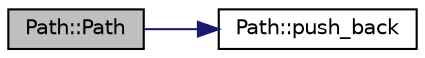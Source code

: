 digraph "Path::Path"
{
  edge [fontname="Helvetica",fontsize="10",labelfontname="Helvetica",labelfontsize="10"];
  node [fontname="Helvetica",fontsize="10",shape=record];
  rankdir="LR";
  Node6 [label="Path::Path",height=0.2,width=0.4,color="black", fillcolor="grey75", style="filled", fontcolor="black"];
  Node6 -> Node7 [color="midnightblue",fontsize="10",style="solid",fontname="Helvetica"];
  Node7 [label="Path::push_back",height=0.2,width=0.4,color="black", fillcolor="white", style="filled",URL="$classPath.html#a5b5d58e304f85ef96637a260917c30ac"];
}
